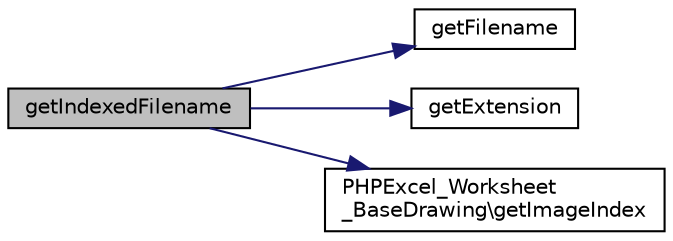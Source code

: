 digraph "getIndexedFilename"
{
  edge [fontname="Helvetica",fontsize="10",labelfontname="Helvetica",labelfontsize="10"];
  node [fontname="Helvetica",fontsize="10",shape=record];
  rankdir="LR";
  Node12 [label="getIndexedFilename",height=0.2,width=0.4,color="black", fillcolor="grey75", style="filled", fontcolor="black"];
  Node12 -> Node13 [color="midnightblue",fontsize="10",style="solid",fontname="Helvetica"];
  Node13 [label="getFilename",height=0.2,width=0.4,color="black", fillcolor="white", style="filled",URL="$class_p_h_p_excel___worksheet___drawing.html#a2982abe8d7b767602a1485dfb4cf653d"];
  Node12 -> Node14 [color="midnightblue",fontsize="10",style="solid",fontname="Helvetica"];
  Node14 [label="getExtension",height=0.2,width=0.4,color="black", fillcolor="white", style="filled",URL="$class_p_h_p_excel___worksheet___drawing.html#ae6914d3a98b1490a7da85ffb5e4cb8ab"];
  Node12 -> Node15 [color="midnightblue",fontsize="10",style="solid",fontname="Helvetica"];
  Node15 [label="PHPExcel_Worksheet\l_BaseDrawing\\getImageIndex",height=0.2,width=0.4,color="black", fillcolor="white", style="filled",URL="$class_p_h_p_excel___worksheet___base_drawing.html#a50fb0d04dde977dd28543feffa6a5d41"];
}

